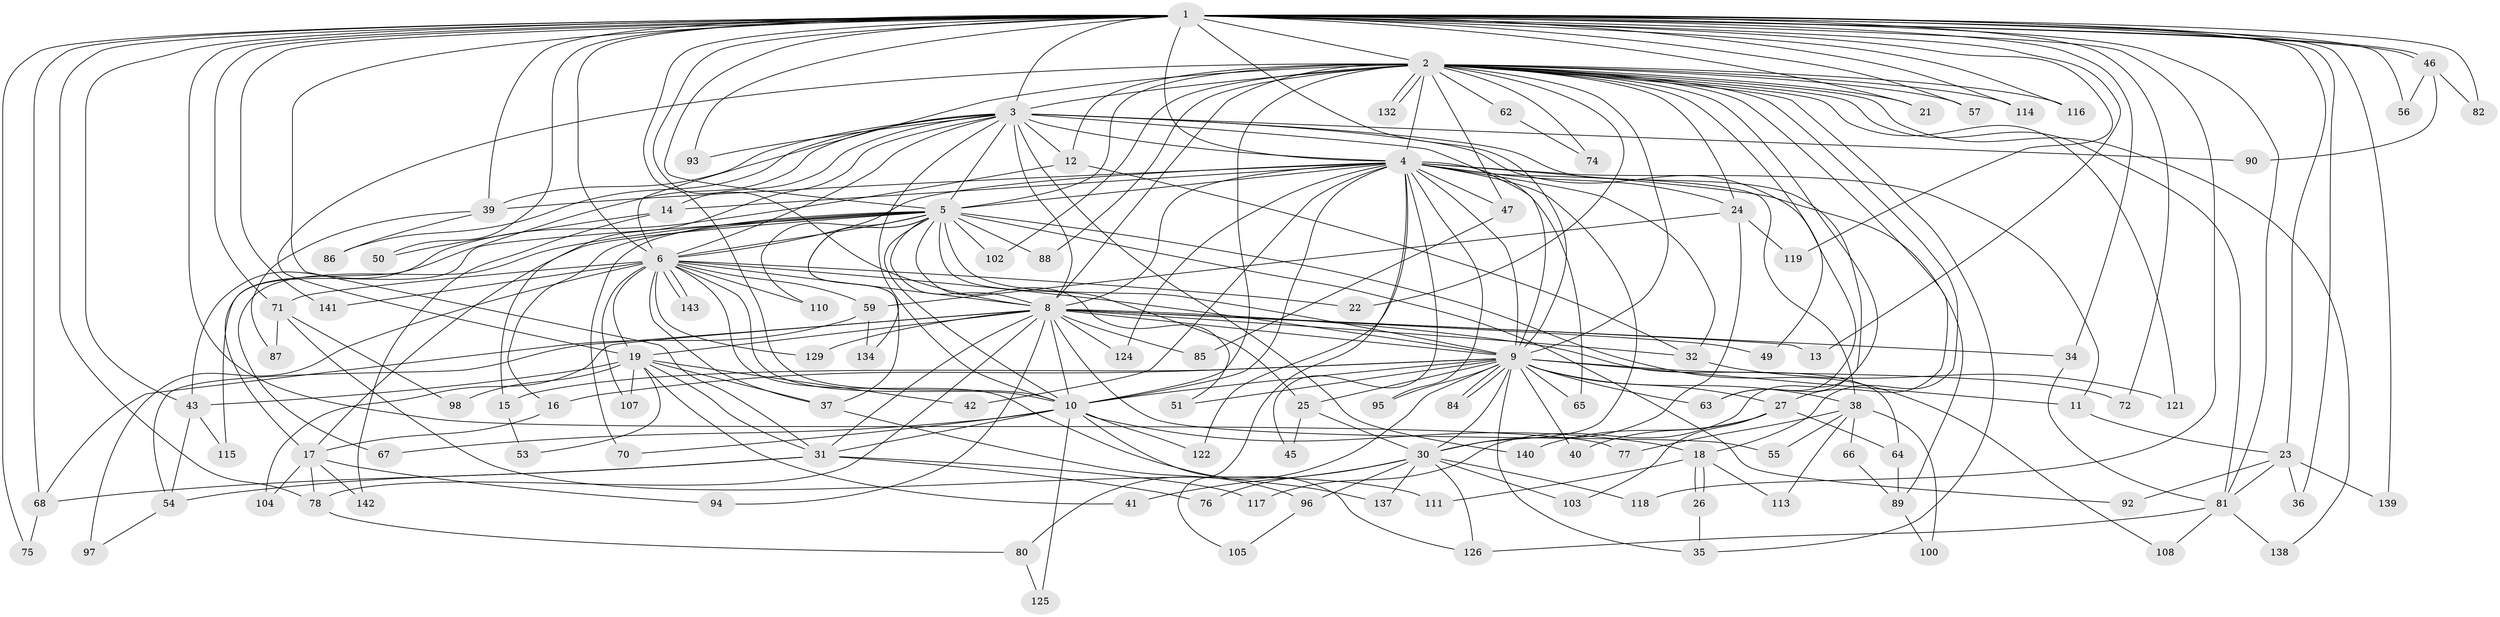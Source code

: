 // original degree distribution, {39: 0.006944444444444444, 18: 0.006944444444444444, 22: 0.006944444444444444, 26: 0.013888888888888888, 21: 0.006944444444444444, 24: 0.006944444444444444, 25: 0.006944444444444444, 23: 0.006944444444444444, 17: 0.006944444444444444, 3: 0.14583333333333334, 4: 0.09027777777777778, 2: 0.5763888888888888, 6: 0.041666666666666664, 10: 0.006944444444444444, 5: 0.04861111111111111, 7: 0.013888888888888888, 9: 0.006944444444444444}
// Generated by graph-tools (version 1.1) at 2025/41/03/06/25 10:41:33]
// undirected, 113 vertices, 261 edges
graph export_dot {
graph [start="1"]
  node [color=gray90,style=filled];
  1 [super="+58"];
  2 [super="+7"];
  3 [super="+20"];
  4 [super="+131"];
  5 [super="+69"];
  6 [super="+109"];
  8 [super="+28"];
  9 [super="+60"];
  10 [super="+61"];
  11;
  12 [super="+83"];
  13;
  14;
  15;
  16;
  17 [super="+52"];
  18;
  19 [super="+33"];
  21;
  22;
  23 [super="+123"];
  24 [super="+29"];
  25 [super="+127"];
  26 [super="+135"];
  27;
  30 [super="+73"];
  31 [super="+48"];
  32 [super="+130"];
  34;
  35;
  36;
  37 [super="+79"];
  38 [super="+44"];
  39;
  40;
  41;
  42;
  43;
  45;
  46 [super="+101"];
  47;
  49;
  50 [super="+128"];
  51;
  53;
  54 [super="+133"];
  55;
  56;
  57;
  59;
  62;
  63 [super="+91"];
  64;
  65;
  66;
  67;
  68 [super="+99"];
  70;
  71;
  72;
  74;
  75;
  76;
  77;
  78 [super="+112"];
  80;
  81 [super="+106"];
  82;
  84;
  85;
  86;
  87;
  88;
  89 [super="+120"];
  90;
  92;
  93;
  94;
  95;
  96;
  97;
  98;
  100;
  102;
  103;
  104;
  105;
  107;
  108;
  110;
  111;
  113 [super="+144"];
  114;
  115;
  116;
  117;
  118;
  119;
  121;
  122;
  124;
  125;
  126 [super="+136"];
  129;
  132;
  134;
  137;
  138;
  139;
  140;
  141;
  142;
  143;
  1 -- 2 [weight=2];
  1 -- 3 [weight=2];
  1 -- 4;
  1 -- 5;
  1 -- 6;
  1 -- 8 [weight=2];
  1 -- 9;
  1 -- 10;
  1 -- 13;
  1 -- 21;
  1 -- 23;
  1 -- 31;
  1 -- 34;
  1 -- 36;
  1 -- 39;
  1 -- 43;
  1 -- 46 [weight=2];
  1 -- 46;
  1 -- 50 [weight=2];
  1 -- 56;
  1 -- 57;
  1 -- 68;
  1 -- 71;
  1 -- 72;
  1 -- 75;
  1 -- 77;
  1 -- 78;
  1 -- 81;
  1 -- 82;
  1 -- 93;
  1 -- 114;
  1 -- 116;
  1 -- 118;
  1 -- 139;
  1 -- 141;
  1 -- 119;
  2 -- 3 [weight=2];
  2 -- 4 [weight=2];
  2 -- 5 [weight=2];
  2 -- 6 [weight=2];
  2 -- 8 [weight=2];
  2 -- 9 [weight=2];
  2 -- 10 [weight=2];
  2 -- 35;
  2 -- 49;
  2 -- 63;
  2 -- 74;
  2 -- 121;
  2 -- 132;
  2 -- 132;
  2 -- 138;
  2 -- 12;
  2 -- 18;
  2 -- 19;
  2 -- 21;
  2 -- 22;
  2 -- 88;
  2 -- 24;
  2 -- 27;
  2 -- 102;
  2 -- 47;
  2 -- 114;
  2 -- 116;
  2 -- 57;
  2 -- 62;
  2 -- 81;
  3 -- 4;
  3 -- 5;
  3 -- 6 [weight=2];
  3 -- 8;
  3 -- 9;
  3 -- 10;
  3 -- 12;
  3 -- 14;
  3 -- 15;
  3 -- 17;
  3 -- 39;
  3 -- 63;
  3 -- 86;
  3 -- 90;
  3 -- 93;
  3 -- 117;
  3 -- 140;
  4 -- 5;
  4 -- 6;
  4 -- 8;
  4 -- 9;
  4 -- 10 [weight=2];
  4 -- 11;
  4 -- 14;
  4 -- 30;
  4 -- 32;
  4 -- 38;
  4 -- 42;
  4 -- 45;
  4 -- 47;
  4 -- 65;
  4 -- 95;
  4 -- 105;
  4 -- 122;
  4 -- 124;
  4 -- 39;
  4 -- 89;
  4 -- 24;
  5 -- 6 [weight=2];
  5 -- 8;
  5 -- 9;
  5 -- 10;
  5 -- 16;
  5 -- 25;
  5 -- 37;
  5 -- 51;
  5 -- 67;
  5 -- 88;
  5 -- 108;
  5 -- 110;
  5 -- 115;
  5 -- 134;
  5 -- 102;
  5 -- 70;
  5 -- 92;
  5 -- 17;
  6 -- 8;
  6 -- 9;
  6 -- 10;
  6 -- 19;
  6 -- 22;
  6 -- 59;
  6 -- 71;
  6 -- 97;
  6 -- 107;
  6 -- 110;
  6 -- 129;
  6 -- 137;
  6 -- 141;
  6 -- 143;
  6 -- 143;
  6 -- 37;
  8 -- 9;
  8 -- 10;
  8 -- 13;
  8 -- 34;
  8 -- 49;
  8 -- 54;
  8 -- 55;
  8 -- 78;
  8 -- 85;
  8 -- 94;
  8 -- 104;
  8 -- 124;
  8 -- 129;
  8 -- 64;
  8 -- 32;
  8 -- 19;
  8 -- 31;
  9 -- 10;
  9 -- 11;
  9 -- 15;
  9 -- 16;
  9 -- 25;
  9 -- 27;
  9 -- 30;
  9 -- 35;
  9 -- 38 [weight=2];
  9 -- 40;
  9 -- 51;
  9 -- 65;
  9 -- 72;
  9 -- 84;
  9 -- 84;
  9 -- 80;
  9 -- 95;
  9 -- 63;
  10 -- 18;
  10 -- 31;
  10 -- 67;
  10 -- 70;
  10 -- 122;
  10 -- 125;
  10 -- 126;
  11 -- 23;
  12 -- 43;
  12 -- 32;
  14 -- 50;
  14 -- 142;
  15 -- 53;
  16 -- 17;
  17 -- 104;
  17 -- 94;
  17 -- 142;
  17 -- 78;
  18 -- 26;
  18 -- 26;
  18 -- 111;
  18 -- 113;
  19 -- 37;
  19 -- 41;
  19 -- 42;
  19 -- 43;
  19 -- 98;
  19 -- 107;
  19 -- 53;
  19 -- 31;
  23 -- 36;
  23 -- 92;
  23 -- 139;
  23 -- 81;
  24 -- 59;
  24 -- 119;
  24 -- 30;
  25 -- 45;
  25 -- 30;
  26 -- 35;
  27 -- 40;
  27 -- 64;
  27 -- 103;
  27 -- 140;
  30 -- 41;
  30 -- 96;
  30 -- 103;
  30 -- 137;
  30 -- 76;
  30 -- 118;
  30 -- 126;
  31 -- 76;
  31 -- 117;
  31 -- 54;
  31 -- 68;
  32 -- 121;
  34 -- 81;
  37 -- 96;
  38 -- 77;
  38 -- 100;
  38 -- 113;
  38 -- 66;
  38 -- 55;
  39 -- 86;
  39 -- 87;
  43 -- 115;
  43 -- 54;
  46 -- 56;
  46 -- 82;
  46 -- 90;
  47 -- 85;
  54 -- 97;
  59 -- 68;
  59 -- 134;
  62 -- 74;
  64 -- 89;
  66 -- 89;
  68 -- 75;
  71 -- 87;
  71 -- 98;
  71 -- 111;
  78 -- 80;
  80 -- 125;
  81 -- 108;
  81 -- 126;
  81 -- 138;
  89 -- 100;
  96 -- 105;
}

